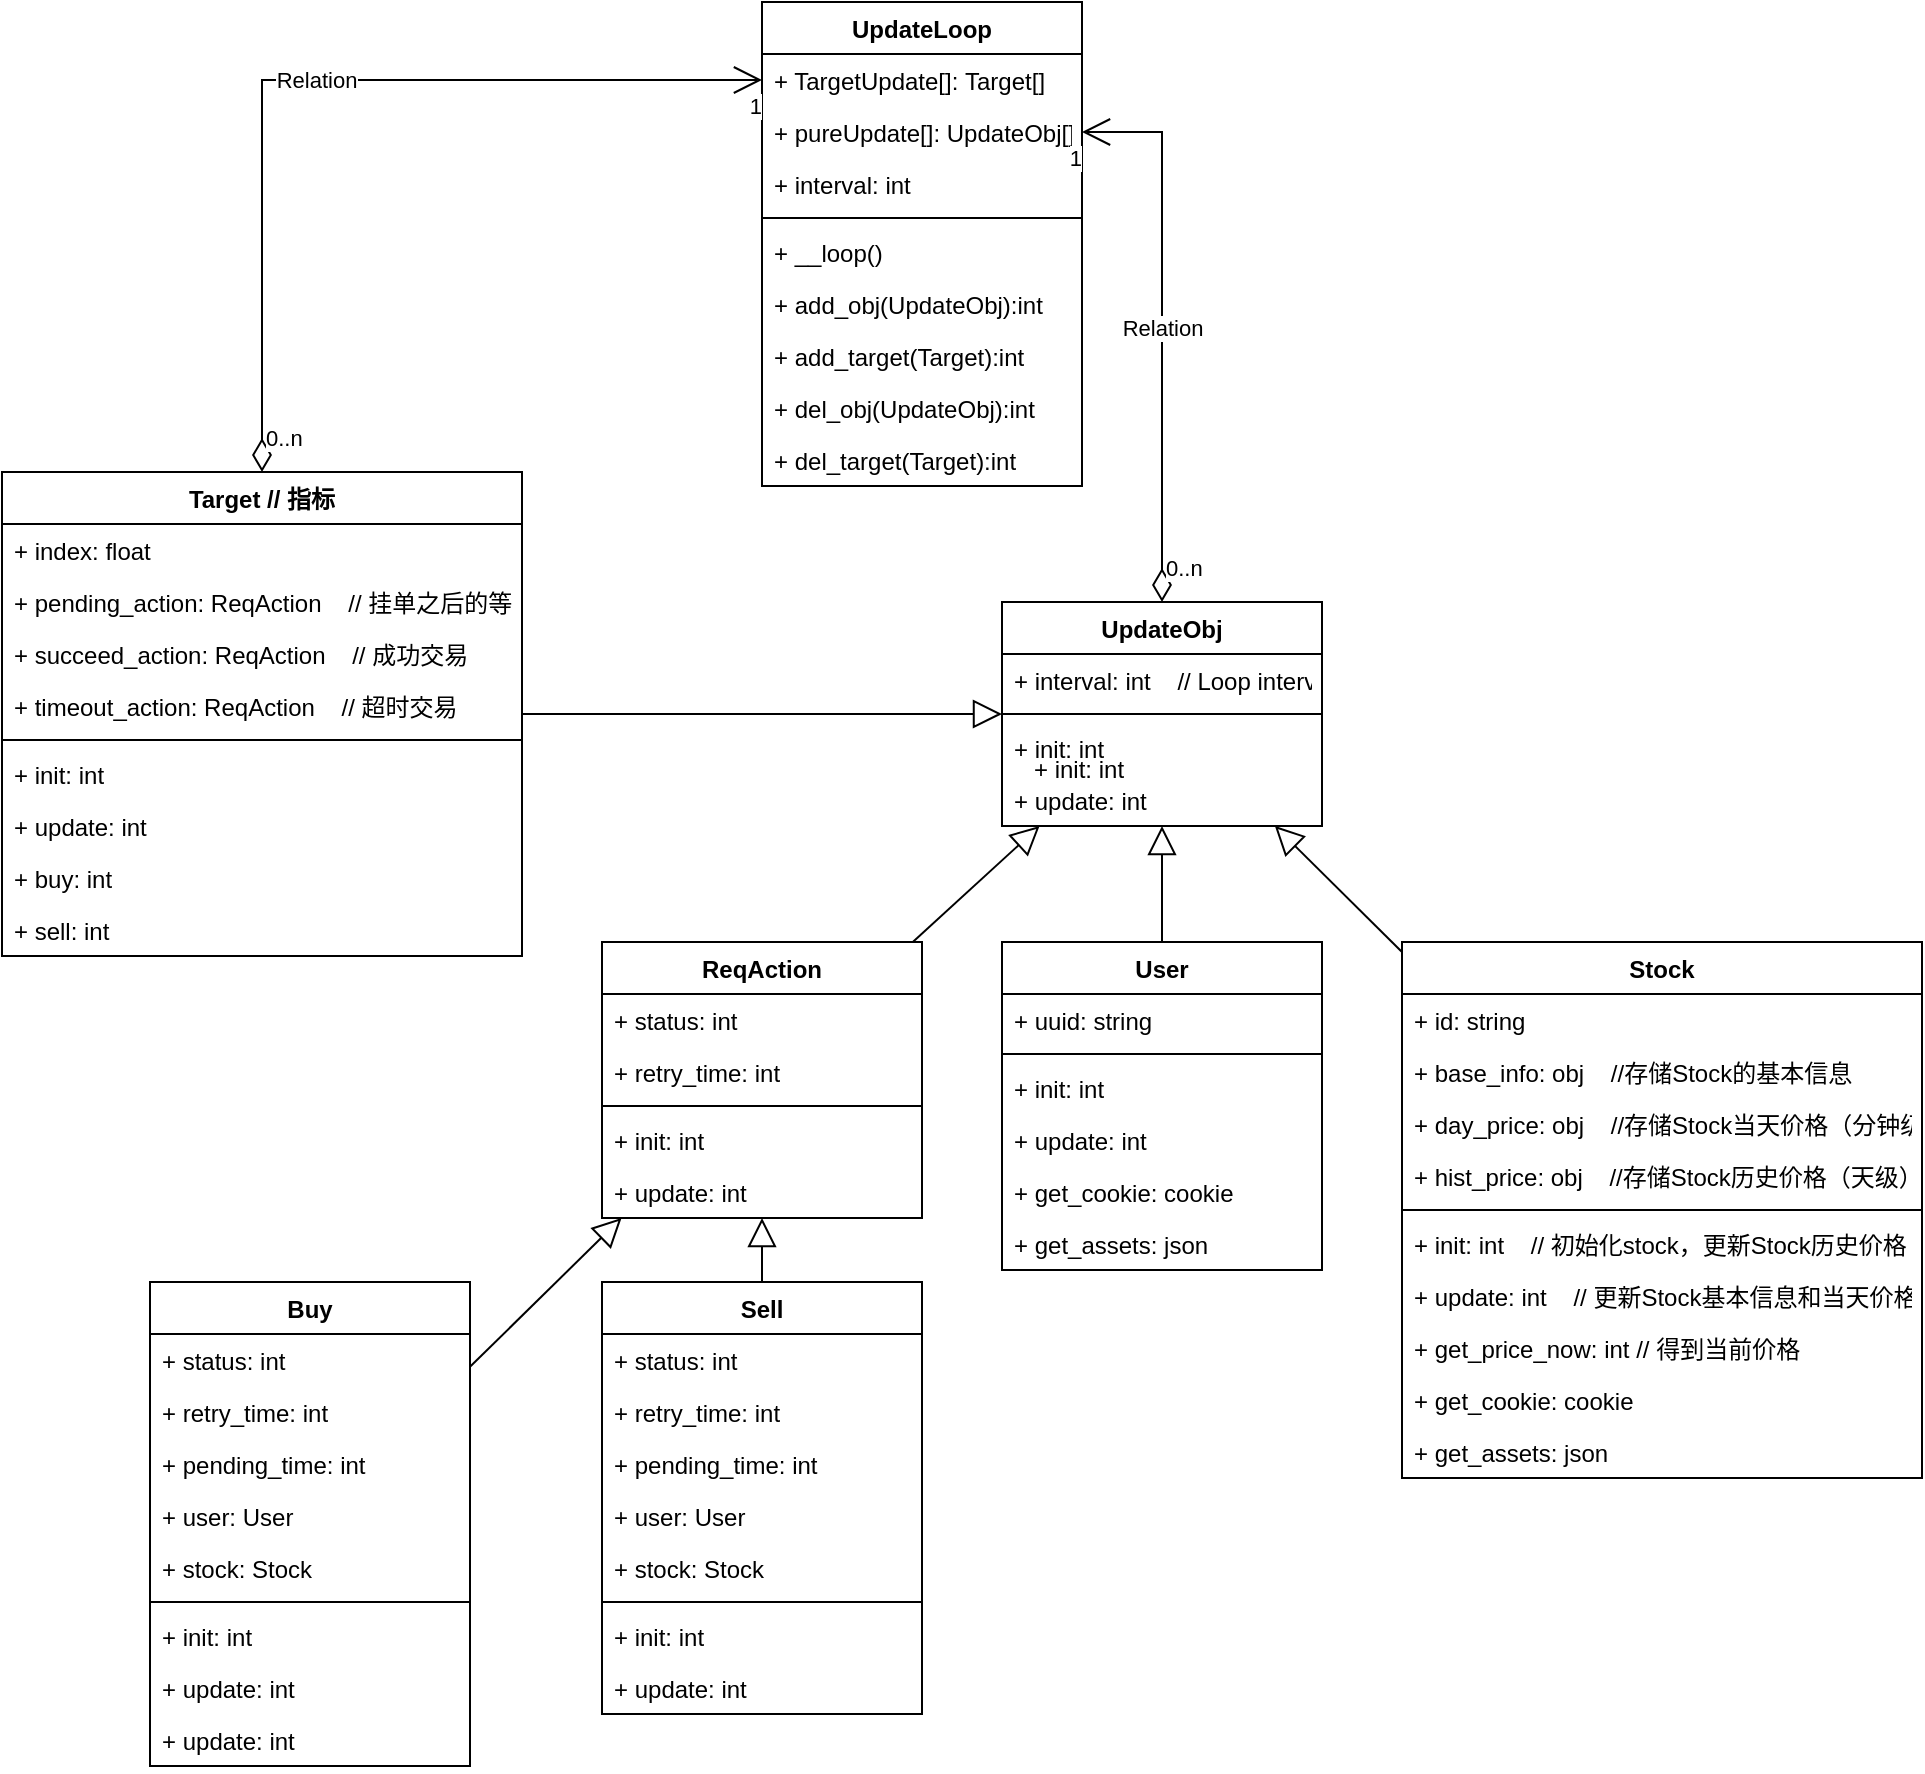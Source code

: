 <mxfile version="20.6.1" type="device"><diagram id="lXl8LL97rFcX_kVAFM9D" name="第 1 页"><mxGraphModel dx="1550" dy="835" grid="1" gridSize="10" guides="1" tooltips="1" connect="1" arrows="1" fold="1" page="1" pageScale="1" pageWidth="827" pageHeight="1169" math="0" shadow="0"><root><mxCell id="0"/><mxCell id="1" parent="0"/><mxCell id="Dx4GWKUd9JzzOmy4g5y5-1" value="User" style="swimlane;fontStyle=1;align=center;verticalAlign=top;childLayout=stackLayout;horizontal=1;startSize=26;horizontalStack=0;resizeParent=1;resizeParentMax=0;resizeLast=0;collapsible=1;marginBottom=0;" parent="1" vertex="1"><mxGeometry x="800" y="530" width="160" height="164" as="geometry"/></mxCell><mxCell id="Dx4GWKUd9JzzOmy4g5y5-2" value="+ uuid: string" style="text;strokeColor=none;fillColor=none;align=left;verticalAlign=top;spacingLeft=4;spacingRight=4;overflow=hidden;rotatable=0;points=[[0,0.5],[1,0.5]];portConstraint=eastwest;" parent="Dx4GWKUd9JzzOmy4g5y5-1" vertex="1"><mxGeometry y="26" width="160" height="26" as="geometry"/></mxCell><mxCell id="Dx4GWKUd9JzzOmy4g5y5-3" value="" style="line;strokeWidth=1;fillColor=none;align=left;verticalAlign=middle;spacingTop=-1;spacingLeft=3;spacingRight=3;rotatable=0;labelPosition=right;points=[];portConstraint=eastwest;strokeColor=inherit;" parent="Dx4GWKUd9JzzOmy4g5y5-1" vertex="1"><mxGeometry y="52" width="160" height="8" as="geometry"/></mxCell><mxCell id="Dx4GWKUd9JzzOmy4g5y5-23" value="+ init: int" style="text;strokeColor=none;fillColor=none;align=left;verticalAlign=top;spacingLeft=4;spacingRight=4;overflow=hidden;rotatable=0;points=[[0,0.5],[1,0.5]];portConstraint=eastwest;" parent="Dx4GWKUd9JzzOmy4g5y5-1" vertex="1"><mxGeometry y="60" width="160" height="26" as="geometry"/></mxCell><mxCell id="Dx4GWKUd9JzzOmy4g5y5-4" value="+ update: int" style="text;strokeColor=none;fillColor=none;align=left;verticalAlign=top;spacingLeft=4;spacingRight=4;overflow=hidden;rotatable=0;points=[[0,0.5],[1,0.5]];portConstraint=eastwest;" parent="Dx4GWKUd9JzzOmy4g5y5-1" vertex="1"><mxGeometry y="86" width="160" height="26" as="geometry"/></mxCell><mxCell id="Dx4GWKUd9JzzOmy4g5y5-5" value="+ get_cookie: cookie" style="text;strokeColor=none;fillColor=none;align=left;verticalAlign=top;spacingLeft=4;spacingRight=4;overflow=hidden;rotatable=0;points=[[0,0.5],[1,0.5]];portConstraint=eastwest;" parent="Dx4GWKUd9JzzOmy4g5y5-1" vertex="1"><mxGeometry y="112" width="160" height="26" as="geometry"/></mxCell><mxCell id="Dx4GWKUd9JzzOmy4g5y5-6" value="+ get_assets: json" style="text;strokeColor=none;fillColor=none;align=left;verticalAlign=top;spacingLeft=4;spacingRight=4;overflow=hidden;rotatable=0;points=[[0,0.5],[1,0.5]];portConstraint=eastwest;" parent="Dx4GWKUd9JzzOmy4g5y5-1" vertex="1"><mxGeometry y="138" width="160" height="26" as="geometry"/></mxCell><mxCell id="Dx4GWKUd9JzzOmy4g5y5-7" value="Stock" style="swimlane;fontStyle=1;align=center;verticalAlign=top;childLayout=stackLayout;horizontal=1;startSize=26;horizontalStack=0;resizeParent=1;resizeParentMax=0;resizeLast=0;collapsible=1;marginBottom=0;" parent="1" vertex="1"><mxGeometry x="1000" y="530" width="260" height="268" as="geometry"/></mxCell><mxCell id="Dx4GWKUd9JzzOmy4g5y5-8" value="+ id: string" style="text;strokeColor=none;fillColor=none;align=left;verticalAlign=top;spacingLeft=4;spacingRight=4;overflow=hidden;rotatable=0;points=[[0,0.5],[1,0.5]];portConstraint=eastwest;" parent="Dx4GWKUd9JzzOmy4g5y5-7" vertex="1"><mxGeometry y="26" width="260" height="26" as="geometry"/></mxCell><mxCell id="Dx4GWKUd9JzzOmy4g5y5-14" value="+ base_info: obj    //存储Stock的基本信息" style="text;strokeColor=none;fillColor=none;align=left;verticalAlign=top;spacingLeft=4;spacingRight=4;overflow=hidden;rotatable=0;points=[[0,0.5],[1,0.5]];portConstraint=eastwest;" parent="Dx4GWKUd9JzzOmy4g5y5-7" vertex="1"><mxGeometry y="52" width="260" height="26" as="geometry"/></mxCell><mxCell id="Dx4GWKUd9JzzOmy4g5y5-15" value="+ day_price: obj    //存储Stock当天价格（分钟级）" style="text;strokeColor=none;fillColor=none;align=left;verticalAlign=top;spacingLeft=4;spacingRight=4;overflow=hidden;rotatable=0;points=[[0,0.5],[1,0.5]];portConstraint=eastwest;" parent="Dx4GWKUd9JzzOmy4g5y5-7" vertex="1"><mxGeometry y="78" width="260" height="26" as="geometry"/></mxCell><mxCell id="Dx4GWKUd9JzzOmy4g5y5-16" value="+ hist_price: obj    //存储Stock历史价格（天级）" style="text;strokeColor=none;fillColor=none;align=left;verticalAlign=top;spacingLeft=4;spacingRight=4;overflow=hidden;rotatable=0;points=[[0,0.5],[1,0.5]];portConstraint=eastwest;" parent="Dx4GWKUd9JzzOmy4g5y5-7" vertex="1"><mxGeometry y="104" width="260" height="26" as="geometry"/></mxCell><mxCell id="Dx4GWKUd9JzzOmy4g5y5-9" value="" style="line;strokeWidth=1;fillColor=none;align=left;verticalAlign=middle;spacingTop=-1;spacingLeft=3;spacingRight=3;rotatable=0;labelPosition=right;points=[];portConstraint=eastwest;strokeColor=inherit;" parent="Dx4GWKUd9JzzOmy4g5y5-7" vertex="1"><mxGeometry y="130" width="260" height="8" as="geometry"/></mxCell><mxCell id="Dx4GWKUd9JzzOmy4g5y5-10" value="+ init: int    // 初始化stock，更新Stock历史价格" style="text;strokeColor=none;fillColor=none;align=left;verticalAlign=top;spacingLeft=4;spacingRight=4;overflow=hidden;rotatable=0;points=[[0,0.5],[1,0.5]];portConstraint=eastwest;" parent="Dx4GWKUd9JzzOmy4g5y5-7" vertex="1"><mxGeometry y="138" width="260" height="26" as="geometry"/></mxCell><mxCell id="Dx4GWKUd9JzzOmy4g5y5-17" value="+ update: int    // 更新Stock基本信息和当天价格" style="text;strokeColor=none;fillColor=none;align=left;verticalAlign=top;spacingLeft=4;spacingRight=4;overflow=hidden;rotatable=0;points=[[0,0.5],[1,0.5]];portConstraint=eastwest;" parent="Dx4GWKUd9JzzOmy4g5y5-7" vertex="1"><mxGeometry y="164" width="260" height="26" as="geometry"/></mxCell><mxCell id="Dx4GWKUd9JzzOmy4g5y5-13" value="+ get_price_now: int // 得到当前价格" style="text;strokeColor=none;fillColor=none;align=left;verticalAlign=top;spacingLeft=4;spacingRight=4;overflow=hidden;rotatable=0;points=[[0,0.5],[1,0.5]];portConstraint=eastwest;" parent="Dx4GWKUd9JzzOmy4g5y5-7" vertex="1"><mxGeometry y="190" width="260" height="26" as="geometry"/></mxCell><mxCell id="Dx4GWKUd9JzzOmy4g5y5-11" value="+ get_cookie: cookie" style="text;strokeColor=none;fillColor=none;align=left;verticalAlign=top;spacingLeft=4;spacingRight=4;overflow=hidden;rotatable=0;points=[[0,0.5],[1,0.5]];portConstraint=eastwest;" parent="Dx4GWKUd9JzzOmy4g5y5-7" vertex="1"><mxGeometry y="216" width="260" height="26" as="geometry"/></mxCell><mxCell id="Dx4GWKUd9JzzOmy4g5y5-12" value="+ get_assets: json" style="text;strokeColor=none;fillColor=none;align=left;verticalAlign=top;spacingLeft=4;spacingRight=4;overflow=hidden;rotatable=0;points=[[0,0.5],[1,0.5]];portConstraint=eastwest;" parent="Dx4GWKUd9JzzOmy4g5y5-7" vertex="1"><mxGeometry y="242" width="260" height="26" as="geometry"/></mxCell><mxCell id="Dx4GWKUd9JzzOmy4g5y5-18" value="UpdateObj" style="swimlane;fontStyle=1;align=center;verticalAlign=top;childLayout=stackLayout;horizontal=1;startSize=26;horizontalStack=0;resizeParent=1;resizeParentMax=0;resizeLast=0;collapsible=1;marginBottom=0;" parent="1" vertex="1"><mxGeometry x="800" y="360" width="160" height="112" as="geometry"/></mxCell><mxCell id="Dx4GWKUd9JzzOmy4g5y5-92" value="+ interval: int    // Loop interval的倍数" style="text;strokeColor=none;fillColor=none;align=left;verticalAlign=top;spacingLeft=4;spacingRight=4;overflow=hidden;rotatable=0;points=[[0,0.5],[1,0.5]];portConstraint=eastwest;" parent="Dx4GWKUd9JzzOmy4g5y5-18" vertex="1"><mxGeometry y="26" width="160" height="26" as="geometry"/></mxCell><mxCell id="Dx4GWKUd9JzzOmy4g5y5-20" value="" style="line;strokeWidth=1;fillColor=none;align=left;verticalAlign=middle;spacingTop=-1;spacingLeft=3;spacingRight=3;rotatable=0;labelPosition=right;points=[];portConstraint=eastwest;strokeColor=inherit;" parent="Dx4GWKUd9JzzOmy4g5y5-18" vertex="1"><mxGeometry y="52" width="160" height="8" as="geometry"/></mxCell><mxCell id="Dx4GWKUd9JzzOmy4g5y5-24" value="+ init: int" style="text;strokeColor=none;fillColor=none;align=left;verticalAlign=top;spacingLeft=4;spacingRight=4;overflow=hidden;rotatable=0;points=[[0,0.5],[1,0.5]];portConstraint=eastwest;" parent="Dx4GWKUd9JzzOmy4g5y5-18" vertex="1"><mxGeometry y="60" width="160" height="26" as="geometry"/></mxCell><mxCell id="Dx4GWKUd9JzzOmy4g5y5-22" value="+ update: int" style="text;strokeColor=none;fillColor=none;align=left;verticalAlign=top;spacingLeft=4;spacingRight=4;overflow=hidden;rotatable=0;points=[[0,0.5],[1,0.5]];portConstraint=eastwest;" parent="Dx4GWKUd9JzzOmy4g5y5-18" vertex="1"><mxGeometry y="86" width="160" height="26" as="geometry"/></mxCell><mxCell id="Dx4GWKUd9JzzOmy4g5y5-25" value="Target // 指标" style="swimlane;fontStyle=1;align=center;verticalAlign=top;childLayout=stackLayout;horizontal=1;startSize=26;horizontalStack=0;resizeParent=1;resizeParentMax=0;resizeLast=0;collapsible=1;marginBottom=0;" parent="1" vertex="1"><mxGeometry x="300" y="295" width="260" height="242" as="geometry"/></mxCell><mxCell id="Dx4GWKUd9JzzOmy4g5y5-26" value="+ index: float" style="text;strokeColor=none;fillColor=none;align=left;verticalAlign=top;spacingLeft=4;spacingRight=4;overflow=hidden;rotatable=0;points=[[0,0.5],[1,0.5]];portConstraint=eastwest;" parent="Dx4GWKUd9JzzOmy4g5y5-25" vertex="1"><mxGeometry y="26" width="260" height="26" as="geometry"/></mxCell><mxCell id="Dx4GWKUd9JzzOmy4g5y5-106" value="+ pending_action: ReqAction    // 挂单之后的等待队列" style="text;strokeColor=none;fillColor=none;align=left;verticalAlign=top;spacingLeft=4;spacingRight=4;overflow=hidden;rotatable=0;points=[[0,0.5],[1,0.5]];portConstraint=eastwest;" parent="Dx4GWKUd9JzzOmy4g5y5-25" vertex="1"><mxGeometry y="52" width="260" height="26" as="geometry"/></mxCell><mxCell id="Dx4GWKUd9JzzOmy4g5y5-107" value="+ succeed_action: ReqAction    // 成功交易" style="text;strokeColor=none;fillColor=none;align=left;verticalAlign=top;spacingLeft=4;spacingRight=4;overflow=hidden;rotatable=0;points=[[0,0.5],[1,0.5]];portConstraint=eastwest;" parent="Dx4GWKUd9JzzOmy4g5y5-25" vertex="1"><mxGeometry y="78" width="260" height="26" as="geometry"/></mxCell><mxCell id="Dx4GWKUd9JzzOmy4g5y5-108" value="+ timeout_action: ReqAction    // 超时交易" style="text;strokeColor=none;fillColor=none;align=left;verticalAlign=top;spacingLeft=4;spacingRight=4;overflow=hidden;rotatable=0;points=[[0,0.5],[1,0.5]];portConstraint=eastwest;" parent="Dx4GWKUd9JzzOmy4g5y5-25" vertex="1"><mxGeometry y="104" width="260" height="26" as="geometry"/></mxCell><mxCell id="Dx4GWKUd9JzzOmy4g5y5-27" value="" style="line;strokeWidth=1;fillColor=none;align=left;verticalAlign=middle;spacingTop=-1;spacingLeft=3;spacingRight=3;rotatable=0;labelPosition=right;points=[];portConstraint=eastwest;strokeColor=inherit;" parent="Dx4GWKUd9JzzOmy4g5y5-25" vertex="1"><mxGeometry y="130" width="260" height="8" as="geometry"/></mxCell><mxCell id="Dx4GWKUd9JzzOmy4g5y5-28" value="+ init: int" style="text;strokeColor=none;fillColor=none;align=left;verticalAlign=top;spacingLeft=4;spacingRight=4;overflow=hidden;rotatable=0;points=[[0,0.5],[1,0.5]];portConstraint=eastwest;" parent="Dx4GWKUd9JzzOmy4g5y5-25" vertex="1"><mxGeometry y="138" width="260" height="26" as="geometry"/></mxCell><mxCell id="Dx4GWKUd9JzzOmy4g5y5-29" value="+ update: int" style="text;strokeColor=none;fillColor=none;align=left;verticalAlign=top;spacingLeft=4;spacingRight=4;overflow=hidden;rotatable=0;points=[[0,0.5],[1,0.5]];portConstraint=eastwest;" parent="Dx4GWKUd9JzzOmy4g5y5-25" vertex="1"><mxGeometry y="164" width="260" height="26" as="geometry"/></mxCell><mxCell id="Dx4GWKUd9JzzOmy4g5y5-113" value="+ buy: int" style="text;strokeColor=none;fillColor=none;align=left;verticalAlign=top;spacingLeft=4;spacingRight=4;overflow=hidden;rotatable=0;points=[[0,0.5],[1,0.5]];portConstraint=eastwest;" parent="Dx4GWKUd9JzzOmy4g5y5-25" vertex="1"><mxGeometry y="190" width="260" height="26" as="geometry"/></mxCell><mxCell id="Dx4GWKUd9JzzOmy4g5y5-114" value="+ sell: int" style="text;strokeColor=none;fillColor=none;align=left;verticalAlign=top;spacingLeft=4;spacingRight=4;overflow=hidden;rotatable=0;points=[[0,0.5],[1,0.5]];portConstraint=eastwest;" parent="Dx4GWKUd9JzzOmy4g5y5-25" vertex="1"><mxGeometry y="216" width="260" height="26" as="geometry"/></mxCell><mxCell id="Dx4GWKUd9JzzOmy4g5y5-37" value="" style="endArrow=block;endFill=0;endSize=12;html=1;rounded=0;" parent="1" source="Dx4GWKUd9JzzOmy4g5y5-1" target="Dx4GWKUd9JzzOmy4g5y5-18" edge="1"><mxGeometry width="160" relative="1" as="geometry"><mxPoint x="544" y="370" as="sourcePoint"/><mxPoint x="704" y="370" as="targetPoint"/></mxGeometry></mxCell><mxCell id="Dx4GWKUd9JzzOmy4g5y5-38" value="" style="endArrow=block;endFill=0;endSize=12;html=1;rounded=0;" parent="1" source="Dx4GWKUd9JzzOmy4g5y5-7" target="Dx4GWKUd9JzzOmy4g5y5-18" edge="1"><mxGeometry width="160" relative="1" as="geometry"><mxPoint x="680" y="539.28" as="sourcePoint"/><mxPoint x="778.571" y="462" as="targetPoint"/></mxGeometry></mxCell><mxCell id="Dx4GWKUd9JzzOmy4g5y5-39" value="" style="endArrow=block;endFill=0;endSize=12;html=1;rounded=0;" parent="1" source="Dx4GWKUd9JzzOmy4g5y5-25" target="Dx4GWKUd9JzzOmy4g5y5-18" edge="1"><mxGeometry width="160" relative="1" as="geometry"><mxPoint x="850" y="520" as="sourcePoint"/><mxPoint x="850" y="462" as="targetPoint"/></mxGeometry></mxCell><mxCell id="Dx4GWKUd9JzzOmy4g5y5-44" value="UpdateLoop" style="swimlane;fontStyle=1;align=center;verticalAlign=top;childLayout=stackLayout;horizontal=1;startSize=26;horizontalStack=0;resizeParent=1;resizeParentMax=0;resizeLast=0;collapsible=1;marginBottom=0;" parent="1" vertex="1"><mxGeometry x="680" y="60" width="160" height="242" as="geometry"/></mxCell><mxCell id="Dx4GWKUd9JzzOmy4g5y5-48" value="+ TargetUpdate[]: Target[]" style="text;strokeColor=none;fillColor=none;align=left;verticalAlign=top;spacingLeft=4;spacingRight=4;overflow=hidden;rotatable=0;points=[[0,0.5],[1,0.5]];portConstraint=eastwest;" parent="Dx4GWKUd9JzzOmy4g5y5-44" vertex="1"><mxGeometry y="26" width="160" height="26" as="geometry"/></mxCell><mxCell id="Dx4GWKUd9JzzOmy4g5y5-45" value="+ pureUpdate[]: UpdateObj[]" style="text;strokeColor=none;fillColor=none;align=left;verticalAlign=top;spacingLeft=4;spacingRight=4;overflow=hidden;rotatable=0;points=[[0,0.5],[1,0.5]];portConstraint=eastwest;" parent="Dx4GWKUd9JzzOmy4g5y5-44" vertex="1"><mxGeometry y="52" width="160" height="26" as="geometry"/></mxCell><mxCell id="Dx4GWKUd9JzzOmy4g5y5-75" value="+ interval: int" style="text;strokeColor=none;fillColor=none;align=left;verticalAlign=top;spacingLeft=4;spacingRight=4;overflow=hidden;rotatable=0;points=[[0,0.5],[1,0.5]];portConstraint=eastwest;" parent="Dx4GWKUd9JzzOmy4g5y5-44" vertex="1"><mxGeometry y="78" width="160" height="26" as="geometry"/></mxCell><mxCell id="Dx4GWKUd9JzzOmy4g5y5-46" value="" style="line;strokeWidth=1;fillColor=none;align=left;verticalAlign=middle;spacingTop=-1;spacingLeft=3;spacingRight=3;rotatable=0;labelPosition=right;points=[];portConstraint=eastwest;strokeColor=inherit;" parent="Dx4GWKUd9JzzOmy4g5y5-44" vertex="1"><mxGeometry y="104" width="160" height="8" as="geometry"/></mxCell><mxCell id="Dx4GWKUd9JzzOmy4g5y5-49" value="+ __loop()" style="text;strokeColor=none;fillColor=none;align=left;verticalAlign=top;spacingLeft=4;spacingRight=4;overflow=hidden;rotatable=0;points=[[0,0.5],[1,0.5]];portConstraint=eastwest;" parent="Dx4GWKUd9JzzOmy4g5y5-44" vertex="1"><mxGeometry y="112" width="160" height="26" as="geometry"/></mxCell><mxCell id="Dx4GWKUd9JzzOmy4g5y5-47" value="+ add_obj(UpdateObj):int" style="text;strokeColor=none;fillColor=none;align=left;verticalAlign=top;spacingLeft=4;spacingRight=4;overflow=hidden;rotatable=0;points=[[0,0.5],[1,0.5]];portConstraint=eastwest;" parent="Dx4GWKUd9JzzOmy4g5y5-44" vertex="1"><mxGeometry y="138" width="160" height="26" as="geometry"/></mxCell><mxCell id="Dx4GWKUd9JzzOmy4g5y5-51" value="+ add_target(Target):int" style="text;strokeColor=none;fillColor=none;align=left;verticalAlign=top;spacingLeft=4;spacingRight=4;overflow=hidden;rotatable=0;points=[[0,0.5],[1,0.5]];portConstraint=eastwest;" parent="Dx4GWKUd9JzzOmy4g5y5-44" vertex="1"><mxGeometry y="164" width="160" height="26" as="geometry"/></mxCell><mxCell id="Dx4GWKUd9JzzOmy4g5y5-73" value="+ del_obj(UpdateObj):int" style="text;strokeColor=none;fillColor=none;align=left;verticalAlign=top;spacingLeft=4;spacingRight=4;overflow=hidden;rotatable=0;points=[[0,0.5],[1,0.5]];portConstraint=eastwest;" parent="Dx4GWKUd9JzzOmy4g5y5-44" vertex="1"><mxGeometry y="190" width="160" height="26" as="geometry"/></mxCell><mxCell id="Dx4GWKUd9JzzOmy4g5y5-72" value="+ del_target(Target):int" style="text;strokeColor=none;fillColor=none;align=left;verticalAlign=top;spacingLeft=4;spacingRight=4;overflow=hidden;rotatable=0;points=[[0,0.5],[1,0.5]];portConstraint=eastwest;" parent="Dx4GWKUd9JzzOmy4g5y5-44" vertex="1"><mxGeometry y="216" width="160" height="26" as="geometry"/></mxCell><mxCell id="Dx4GWKUd9JzzOmy4g5y5-52" value="Relation" style="endArrow=open;html=1;endSize=12;startArrow=diamondThin;startSize=14;startFill=0;edgeStyle=orthogonalEdgeStyle;rounded=0;entryX=1;entryY=0.5;entryDx=0;entryDy=0;" parent="1" source="Dx4GWKUd9JzzOmy4g5y5-18" target="Dx4GWKUd9JzzOmy4g5y5-45" edge="1"><mxGeometry relative="1" as="geometry"><mxPoint x="650" y="480" as="sourcePoint"/><mxPoint x="810" y="480" as="targetPoint"/></mxGeometry></mxCell><mxCell id="Dx4GWKUd9JzzOmy4g5y5-53" value="0..n" style="edgeLabel;resizable=0;html=1;align=left;verticalAlign=top;" parent="Dx4GWKUd9JzzOmy4g5y5-52" connectable="0" vertex="1"><mxGeometry x="-1" relative="1" as="geometry"><mxPoint y="-30" as="offset"/></mxGeometry></mxCell><mxCell id="Dx4GWKUd9JzzOmy4g5y5-54" value="1" style="edgeLabel;resizable=0;html=1;align=right;verticalAlign=top;" parent="Dx4GWKUd9JzzOmy4g5y5-52" connectable="0" vertex="1"><mxGeometry x="1" relative="1" as="geometry"/></mxCell><mxCell id="Dx4GWKUd9JzzOmy4g5y5-55" value="Relation" style="endArrow=open;html=1;endSize=12;startArrow=diamondThin;startSize=14;startFill=0;edgeStyle=orthogonalEdgeStyle;rounded=0;" parent="1" source="Dx4GWKUd9JzzOmy4g5y5-25" target="Dx4GWKUd9JzzOmy4g5y5-48" edge="1"><mxGeometry relative="1" as="geometry"><mxPoint x="1200" y="170" as="sourcePoint"/><mxPoint x="1360" y="170" as="targetPoint"/></mxGeometry></mxCell><mxCell id="Dx4GWKUd9JzzOmy4g5y5-56" value="0..n" style="edgeLabel;resizable=0;html=1;align=left;verticalAlign=top;" parent="Dx4GWKUd9JzzOmy4g5y5-55" connectable="0" vertex="1"><mxGeometry x="-1" relative="1" as="geometry"><mxPoint y="-30" as="offset"/></mxGeometry></mxCell><mxCell id="Dx4GWKUd9JzzOmy4g5y5-57" value="1" style="edgeLabel;resizable=0;html=1;align=right;verticalAlign=top;" parent="Dx4GWKUd9JzzOmy4g5y5-55" connectable="0" vertex="1"><mxGeometry x="1" relative="1" as="geometry"/></mxCell><mxCell id="Dx4GWKUd9JzzOmy4g5y5-68" value="ReqAction" style="swimlane;fontStyle=1;align=center;verticalAlign=top;childLayout=stackLayout;horizontal=1;startSize=26;horizontalStack=0;resizeParent=1;resizeParentMax=0;resizeLast=0;collapsible=1;marginBottom=0;" parent="1" vertex="1"><mxGeometry x="600" y="530" width="160" height="138" as="geometry"/></mxCell><mxCell id="Dx4GWKUd9JzzOmy4g5y5-77" value="+ status: int" style="text;strokeColor=none;fillColor=none;align=left;verticalAlign=top;spacingLeft=4;spacingRight=4;overflow=hidden;rotatable=0;points=[[0,0.5],[1,0.5]];portConstraint=eastwest;" parent="Dx4GWKUd9JzzOmy4g5y5-68" vertex="1"><mxGeometry y="26" width="160" height="26" as="geometry"/></mxCell><mxCell id="Dx4GWKUd9JzzOmy4g5y5-78" value="+ retry_time: int" style="text;strokeColor=none;fillColor=none;align=left;verticalAlign=top;spacingLeft=4;spacingRight=4;overflow=hidden;rotatable=0;points=[[0,0.5],[1,0.5]];portConstraint=eastwest;" parent="Dx4GWKUd9JzzOmy4g5y5-68" vertex="1"><mxGeometry y="52" width="160" height="26" as="geometry"/></mxCell><mxCell id="Dx4GWKUd9JzzOmy4g5y5-69" value="" style="line;strokeWidth=1;fillColor=none;align=left;verticalAlign=middle;spacingTop=-1;spacingLeft=3;spacingRight=3;rotatable=0;labelPosition=right;points=[];portConstraint=eastwest;strokeColor=inherit;" parent="Dx4GWKUd9JzzOmy4g5y5-68" vertex="1"><mxGeometry y="78" width="160" height="8" as="geometry"/></mxCell><mxCell id="Dx4GWKUd9JzzOmy4g5y5-70" value="+ init: int" style="text;strokeColor=none;fillColor=none;align=left;verticalAlign=top;spacingLeft=4;spacingRight=4;overflow=hidden;rotatable=0;points=[[0,0.5],[1,0.5]];portConstraint=eastwest;" parent="Dx4GWKUd9JzzOmy4g5y5-68" vertex="1"><mxGeometry y="86" width="160" height="26" as="geometry"/></mxCell><mxCell id="Dx4GWKUd9JzzOmy4g5y5-71" value="+ update: int" style="text;strokeColor=none;fillColor=none;align=left;verticalAlign=top;spacingLeft=4;spacingRight=4;overflow=hidden;rotatable=0;points=[[0,0.5],[1,0.5]];portConstraint=eastwest;" parent="Dx4GWKUd9JzzOmy4g5y5-68" vertex="1"><mxGeometry y="112" width="160" height="26" as="geometry"/></mxCell><mxCell id="Dx4GWKUd9JzzOmy4g5y5-74" value="" style="endArrow=block;endFill=0;endSize=12;html=1;rounded=0;" parent="1" source="Dx4GWKUd9JzzOmy4g5y5-68" target="Dx4GWKUd9JzzOmy4g5y5-18" edge="1"><mxGeometry width="160" relative="1" as="geometry"><mxPoint x="890" y="540" as="sourcePoint"/><mxPoint x="890" y="456" as="targetPoint"/></mxGeometry></mxCell><mxCell id="Dx4GWKUd9JzzOmy4g5y5-79" value="Sell" style="swimlane;fontStyle=1;align=center;verticalAlign=top;childLayout=stackLayout;horizontal=1;startSize=26;horizontalStack=0;resizeParent=1;resizeParentMax=0;resizeLast=0;collapsible=1;marginBottom=0;" parent="1" vertex="1"><mxGeometry x="600" y="700" width="160" height="216" as="geometry"/></mxCell><mxCell id="Dx4GWKUd9JzzOmy4g5y5-80" value="+ status: int" style="text;strokeColor=none;fillColor=none;align=left;verticalAlign=top;spacingLeft=4;spacingRight=4;overflow=hidden;rotatable=0;points=[[0,0.5],[1,0.5]];portConstraint=eastwest;" parent="Dx4GWKUd9JzzOmy4g5y5-79" vertex="1"><mxGeometry y="26" width="160" height="26" as="geometry"/></mxCell><mxCell id="Dx4GWKUd9JzzOmy4g5y5-81" value="+ retry_time: int" style="text;strokeColor=none;fillColor=none;align=left;verticalAlign=top;spacingLeft=4;spacingRight=4;overflow=hidden;rotatable=0;points=[[0,0.5],[1,0.5]];portConstraint=eastwest;" parent="Dx4GWKUd9JzzOmy4g5y5-79" vertex="1"><mxGeometry y="52" width="160" height="26" as="geometry"/></mxCell><mxCell id="Dx4GWKUd9JzzOmy4g5y5-93" value="+ pending_time: int" style="text;strokeColor=none;fillColor=none;align=left;verticalAlign=top;spacingLeft=4;spacingRight=4;overflow=hidden;rotatable=0;points=[[0,0.5],[1,0.5]];portConstraint=eastwest;" parent="Dx4GWKUd9JzzOmy4g5y5-79" vertex="1"><mxGeometry y="78" width="160" height="26" as="geometry"/></mxCell><mxCell id="Dx4GWKUd9JzzOmy4g5y5-111" value="+ user: User" style="text;strokeColor=none;fillColor=none;align=left;verticalAlign=top;spacingLeft=4;spacingRight=4;overflow=hidden;rotatable=0;points=[[0,0.5],[1,0.5]];portConstraint=eastwest;" parent="Dx4GWKUd9JzzOmy4g5y5-79" vertex="1"><mxGeometry y="104" width="160" height="26" as="geometry"/></mxCell><mxCell id="Dx4GWKUd9JzzOmy4g5y5-112" value="+ stock: Stock" style="text;strokeColor=none;fillColor=none;align=left;verticalAlign=top;spacingLeft=4;spacingRight=4;overflow=hidden;rotatable=0;points=[[0,0.5],[1,0.5]];portConstraint=eastwest;" parent="Dx4GWKUd9JzzOmy4g5y5-79" vertex="1"><mxGeometry y="130" width="160" height="26" as="geometry"/></mxCell><mxCell id="Dx4GWKUd9JzzOmy4g5y5-82" value="" style="line;strokeWidth=1;fillColor=none;align=left;verticalAlign=middle;spacingTop=-1;spacingLeft=3;spacingRight=3;rotatable=0;labelPosition=right;points=[];portConstraint=eastwest;strokeColor=inherit;" parent="Dx4GWKUd9JzzOmy4g5y5-79" vertex="1"><mxGeometry y="156" width="160" height="8" as="geometry"/></mxCell><mxCell id="Dx4GWKUd9JzzOmy4g5y5-83" value="+ init: int" style="text;strokeColor=none;fillColor=none;align=left;verticalAlign=top;spacingLeft=4;spacingRight=4;overflow=hidden;rotatable=0;points=[[0,0.5],[1,0.5]];portConstraint=eastwest;" parent="Dx4GWKUd9JzzOmy4g5y5-79" vertex="1"><mxGeometry y="164" width="160" height="26" as="geometry"/></mxCell><mxCell id="Dx4GWKUd9JzzOmy4g5y5-84" value="+ update: int" style="text;strokeColor=none;fillColor=none;align=left;verticalAlign=top;spacingLeft=4;spacingRight=4;overflow=hidden;rotatable=0;points=[[0,0.5],[1,0.5]];portConstraint=eastwest;" parent="Dx4GWKUd9JzzOmy4g5y5-79" vertex="1"><mxGeometry y="190" width="160" height="26" as="geometry"/></mxCell><mxCell id="Dx4GWKUd9JzzOmy4g5y5-85" value="Buy" style="swimlane;fontStyle=1;align=center;verticalAlign=top;childLayout=stackLayout;horizontal=1;startSize=26;horizontalStack=0;resizeParent=1;resizeParentMax=0;resizeLast=0;collapsible=1;marginBottom=0;" parent="1" vertex="1"><mxGeometry x="374" y="700" width="160" height="242" as="geometry"/></mxCell><mxCell id="Dx4GWKUd9JzzOmy4g5y5-86" value="+ status: int" style="text;strokeColor=none;fillColor=none;align=left;verticalAlign=top;spacingLeft=4;spacingRight=4;overflow=hidden;rotatable=0;points=[[0,0.5],[1,0.5]];portConstraint=eastwest;" parent="Dx4GWKUd9JzzOmy4g5y5-85" vertex="1"><mxGeometry y="26" width="160" height="26" as="geometry"/></mxCell><mxCell id="Dx4GWKUd9JzzOmy4g5y5-87" value="+ retry_time: int" style="text;strokeColor=none;fillColor=none;align=left;verticalAlign=top;spacingLeft=4;spacingRight=4;overflow=hidden;rotatable=0;points=[[0,0.5],[1,0.5]];portConstraint=eastwest;" parent="Dx4GWKUd9JzzOmy4g5y5-85" vertex="1"><mxGeometry y="52" width="160" height="26" as="geometry"/></mxCell><mxCell id="Dx4GWKUd9JzzOmy4g5y5-109" value="+ pending_time: int" style="text;strokeColor=none;fillColor=none;align=left;verticalAlign=top;spacingLeft=4;spacingRight=4;overflow=hidden;rotatable=0;points=[[0,0.5],[1,0.5]];portConstraint=eastwest;" parent="Dx4GWKUd9JzzOmy4g5y5-85" vertex="1"><mxGeometry y="78" width="160" height="26" as="geometry"/></mxCell><mxCell id="Dx4GWKUd9JzzOmy4g5y5-91" value="+ user: User" style="text;strokeColor=none;fillColor=none;align=left;verticalAlign=top;spacingLeft=4;spacingRight=4;overflow=hidden;rotatable=0;points=[[0,0.5],[1,0.5]];portConstraint=eastwest;" parent="Dx4GWKUd9JzzOmy4g5y5-85" vertex="1"><mxGeometry y="104" width="160" height="26" as="geometry"/></mxCell><mxCell id="Dx4GWKUd9JzzOmy4g5y5-110" value="+ stock: Stock" style="text;strokeColor=none;fillColor=none;align=left;verticalAlign=top;spacingLeft=4;spacingRight=4;overflow=hidden;rotatable=0;points=[[0,0.5],[1,0.5]];portConstraint=eastwest;" parent="Dx4GWKUd9JzzOmy4g5y5-85" vertex="1"><mxGeometry y="130" width="160" height="26" as="geometry"/></mxCell><mxCell id="Dx4GWKUd9JzzOmy4g5y5-88" value="" style="line;strokeWidth=1;fillColor=none;align=left;verticalAlign=middle;spacingTop=-1;spacingLeft=3;spacingRight=3;rotatable=0;labelPosition=right;points=[];portConstraint=eastwest;strokeColor=inherit;" parent="Dx4GWKUd9JzzOmy4g5y5-85" vertex="1"><mxGeometry y="156" width="160" height="8" as="geometry"/></mxCell><mxCell id="Dx4GWKUd9JzzOmy4g5y5-89" value="+ init: int" style="text;strokeColor=none;fillColor=none;align=left;verticalAlign=top;spacingLeft=4;spacingRight=4;overflow=hidden;rotatable=0;points=[[0,0.5],[1,0.5]];portConstraint=eastwest;" parent="Dx4GWKUd9JzzOmy4g5y5-85" vertex="1"><mxGeometry y="164" width="160" height="26" as="geometry"/></mxCell><mxCell id="Dx4GWKUd9JzzOmy4g5y5-90" value="+ update: int" style="text;strokeColor=none;fillColor=none;align=left;verticalAlign=top;spacingLeft=4;spacingRight=4;overflow=hidden;rotatable=0;points=[[0,0.5],[1,0.5]];portConstraint=eastwest;" parent="Dx4GWKUd9JzzOmy4g5y5-85" vertex="1"><mxGeometry y="190" width="160" height="26" as="geometry"/></mxCell><mxCell id="Dx4GWKUd9JzzOmy4g5y5-94" value="+ update: int" style="text;strokeColor=none;fillColor=none;align=left;verticalAlign=top;spacingLeft=4;spacingRight=4;overflow=hidden;rotatable=0;points=[[0,0.5],[1,0.5]];portConstraint=eastwest;" parent="Dx4GWKUd9JzzOmy4g5y5-85" vertex="1"><mxGeometry y="216" width="160" height="26" as="geometry"/></mxCell><mxCell id="Dx4GWKUd9JzzOmy4g5y5-103" value="" style="endArrow=block;endFill=0;endSize=12;html=1;rounded=0;" parent="1" source="Dx4GWKUd9JzzOmy4g5y5-85" target="Dx4GWKUd9JzzOmy4g5y5-68" edge="1"><mxGeometry width="160" relative="1" as="geometry"><mxPoint x="765.41" y="540" as="sourcePoint"/><mxPoint x="828.798" y="482" as="targetPoint"/></mxGeometry></mxCell><mxCell id="Dx4GWKUd9JzzOmy4g5y5-104" value="" style="endArrow=block;endFill=0;endSize=12;html=1;rounded=0;" parent="1" source="Dx4GWKUd9JzzOmy4g5y5-79" target="Dx4GWKUd9JzzOmy4g5y5-68" edge="1"><mxGeometry width="160" relative="1" as="geometry"><mxPoint x="940" y="830" as="sourcePoint"/><mxPoint x="890" y="482" as="targetPoint"/></mxGeometry></mxCell><mxCell id="NtJBEaxOCo2KNLpFyC00-1" value="+ init: int" style="text;strokeColor=none;fillColor=none;align=left;verticalAlign=top;spacingLeft=4;spacingRight=4;overflow=hidden;rotatable=0;points=[[0,0.5],[1,0.5]];portConstraint=eastwest;" vertex="1" parent="1"><mxGeometry x="810" y="430" width="160" height="26" as="geometry"/></mxCell></root></mxGraphModel></diagram></mxfile>